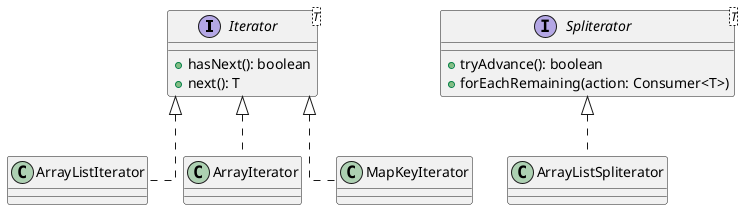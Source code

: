 @startuml

interface Iterator<T> {
  + hasNext(): boolean
  + next(): T
}

class ArrayListIterator implements Iterator
class ArrayIterator implements Iterator
class MapKeyIterator implements Iterator

interface Spliterator<T> {
  + tryAdvance(): boolean
  + forEachRemaining(action: Consumer<T>)
}

class ArrayListSpliterator implements Spliterator

skinparam linetype ortho
skinparam Shadowing false

@enduml
